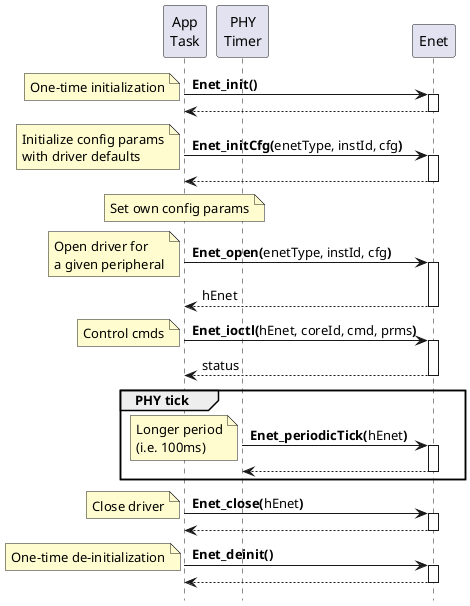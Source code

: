  @startuml
'Enet life-cycle sequence

skinparam sequence {
    BoxBorderColor black
    'GroupBorderThickness .8
    GroupBodyBackgroundColor transparent
}

skinparam note {
    BackgroundColor #FFFDD0
}

hide footbox

participant App1   as "App\nTask"        order 1
participant Timer1 as "PHY\nTimer"       order 2
participant Enet   as "Enet"             order 3

App1  -> Enet           : <b>Enet_init()</b>
note left               : One-time initialization
activate Enet
Enet --> App1
deactivate Enet

App1  -> Enet           : <b>Enet_initCfg(</b>enetType, instId, cfg<b>)</b>
note left               : Initialize config params\nwith driver defaults
activate Enet
Enet --> App1           :
deactivate Enet

note over App1          : Set own config params

App1  -> Enet           : <b>Enet_open(</b>enetType, instId, cfg<b>)</b>
note left               : Open driver for\na given peripheral
activate Enet
Enet --> App1           : hEnet
deactivate Enet

App1  -> Enet           : <b>Enet_ioctl(</b>hEnet, coreId, cmd, prms<b>)</b>
note left               : Control cmds
activate Enet
Enet --> App1           : status
deactivate Enet

group PHY tick
Timer1 -> Enet          : <b>Enet_periodicTick(</b>hEnet<b>)</b>
note left               : Longer period\n(i.e. 100ms)
activate Enet
Enet  --> Timer1
deactivate Enet
end

App1  -> Enet           : <b>Enet_close(</b>hEnet<b>)</b>
note left               : Close driver
activate Enet
Enet --> App1
deactivate Enet

App1  -> Enet           : <b>Enet_deinit()</b>
note left               : One-time de-initialization
activate Enet
Enet --> App1
deactivate Enet

@enduml
